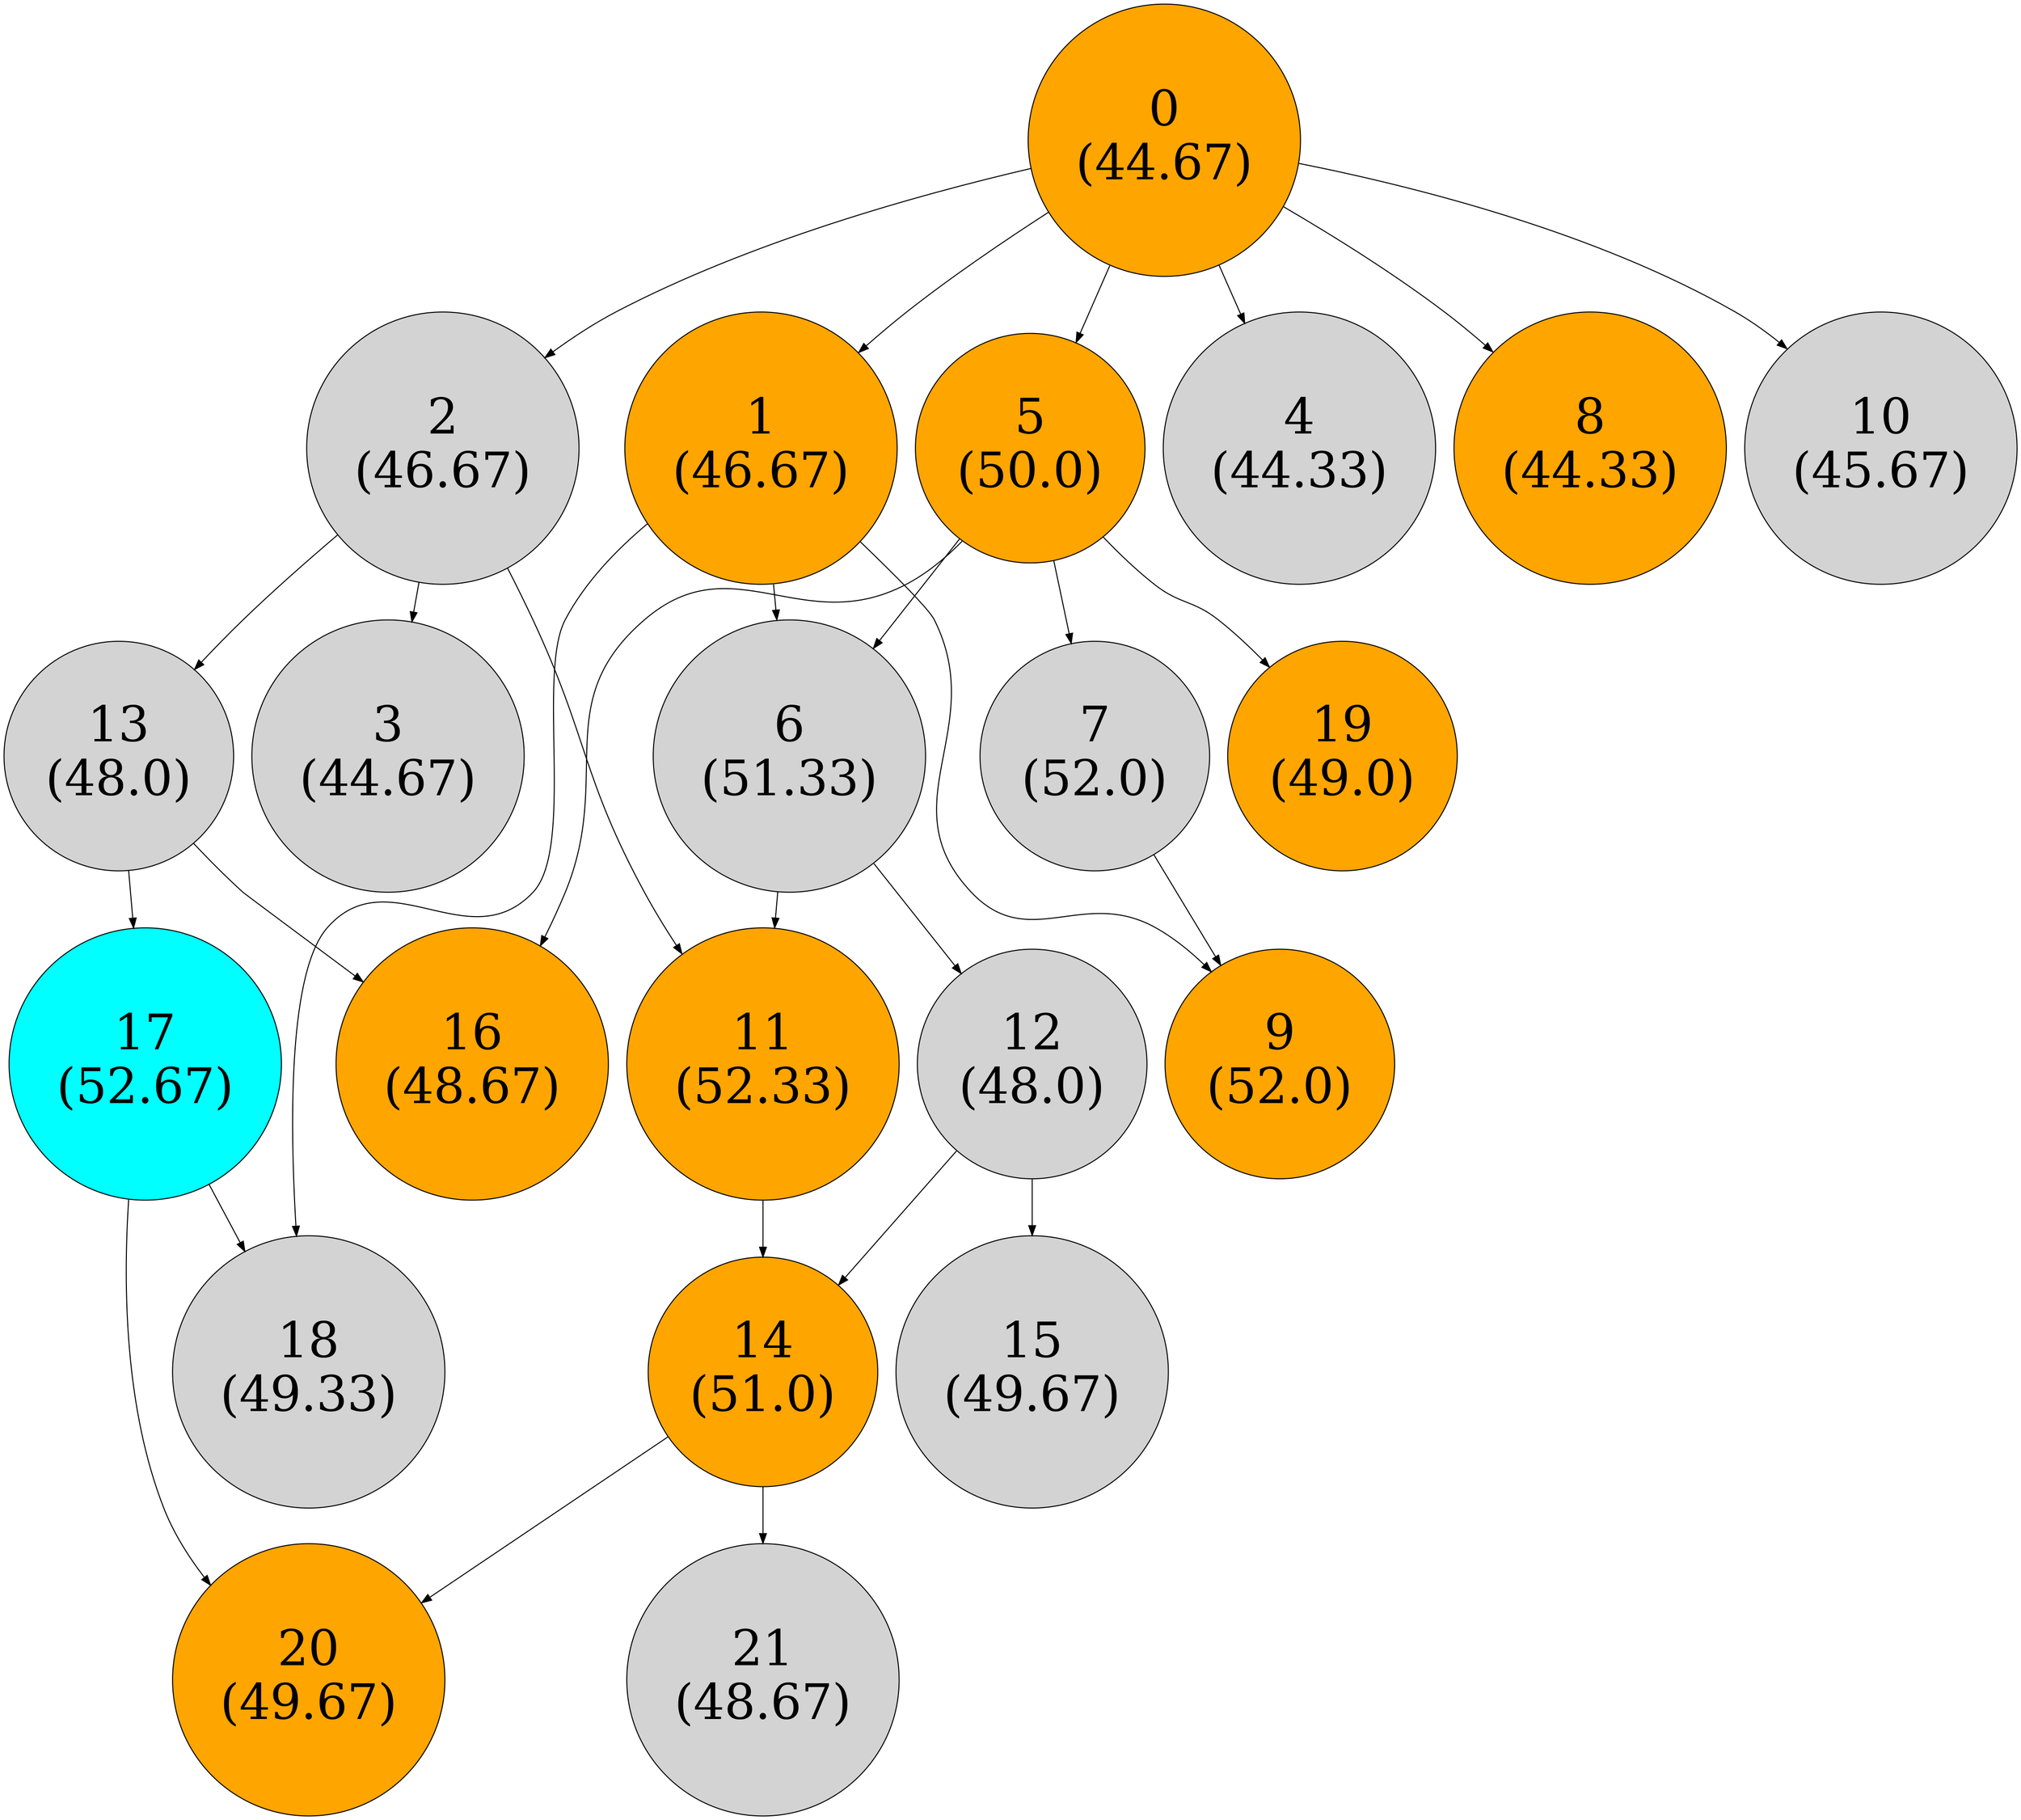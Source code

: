 digraph G {
    node [style=filled, shape=circle, fontsize=50];
    0 [label="0\n(44.67)", fillcolor=orange, fontcolor=black];
    1 [label="1\n(46.67)", fillcolor=orange, fontcolor=black];
    2 [label="2\n(46.67)"];
    3 [label="3\n(44.67)"];
    4 [label="4\n(44.33)"];
    5 [label="5\n(50.0)", fillcolor=orange, fontcolor=black];
    6 [label="6\n(51.33)"];
    7 [label="7\n(52.0)"];
    8 [label="8\n(44.33)", fillcolor=orange, fontcolor=black];
    9 [label="9\n(52.0)", fillcolor=orange, fontcolor=black];
    10 [label="10\n(45.67)"];
    11 [label="11\n(52.33)", fillcolor=orange, fontcolor=black];
    12 [label="12\n(48.0)"];
    13 [label="13\n(48.0)"];
    14 [label="14\n(51.0)", fillcolor=orange, fontcolor=black];
    15 [label="15\n(49.67)"];
    16 [label="16\n(48.67)", fillcolor=orange, fontcolor=black];
    17 [label="17\n(52.67)", fillcolor=cyan, fontcolor=black];
    18 [label="18\n(49.33)"];
    19 [label="19\n(49.0)", fillcolor=orange, fontcolor=black];
    20 [label="20\n(49.67)", fillcolor=orange, fontcolor=black];
    21 [label="21\n(48.67)"];
    0 -> 1;
    0 -> 2;
    2 -> 3;
    0 -> 4;
    0 -> 5;
    1 -> 6;
    5 -> 6;
    5 -> 7;
    0 -> 8;
    1 -> 9;
    7 -> 9;
    0 -> 10;
    2 -> 11;
    6 -> 11;
    6 -> 12;
    2 -> 13;
    11 -> 14;
    12 -> 14;
    12 -> 15;
    5 -> 16;
    13 -> 16;
    13 -> 17;
    1 -> 18;
    17 -> 18;
    5 -> 19;
    14 -> 20;
    17 -> 20;
    14 -> 21;
}